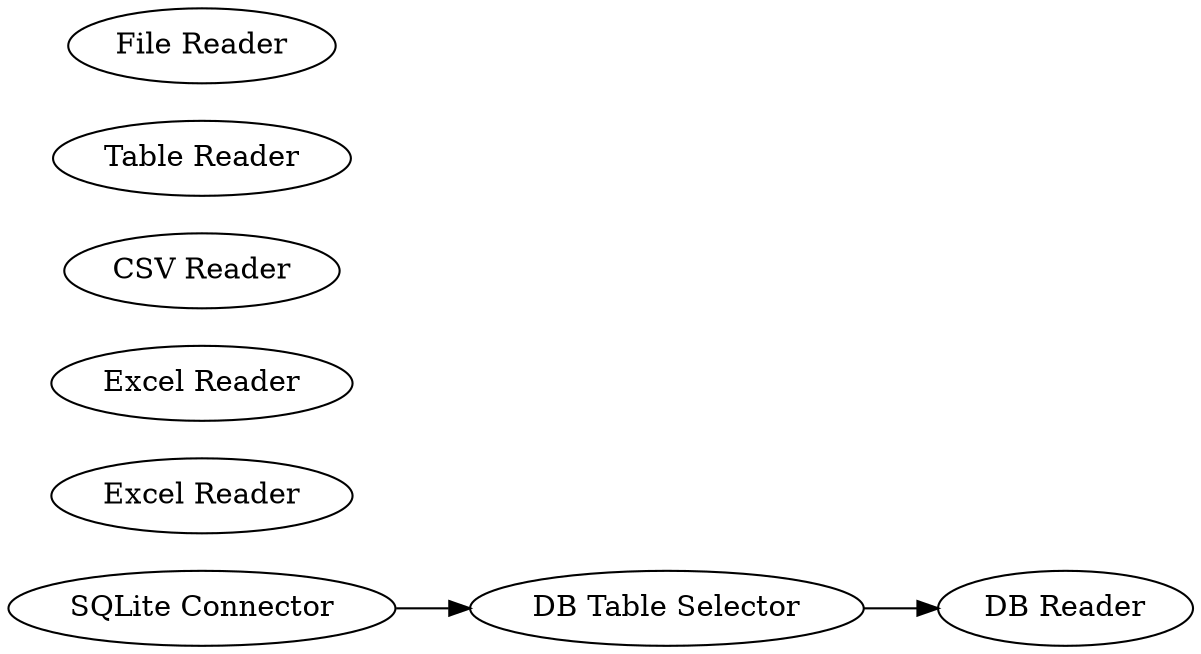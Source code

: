 digraph {
	6 [label="SQLite Connector"]
	14 [label="DB Table Selector"]
	19 [label="Excel Reader"]
	20 [label="Excel Reader"]
	21 [label="CSV Reader"]
	31 [label="Table Reader"]
	32 [label="File Reader"]
	33 [label="DB Reader"]
	6 -> 14
	14 -> 33
	rankdir=LR
}
